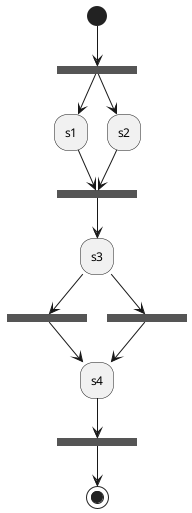@startuml
(*)  --> ==t1==

==t1== --> s1
==t1== --> s2

==t2== --> s3

==t3== --> s4

==t4== --> s4

s1 --> ==t2==
s2 --> ==t2==

s3 --> ==t3==
s3 --> ==t4==

s4 --> ==t5==

-->(*)
@enduml